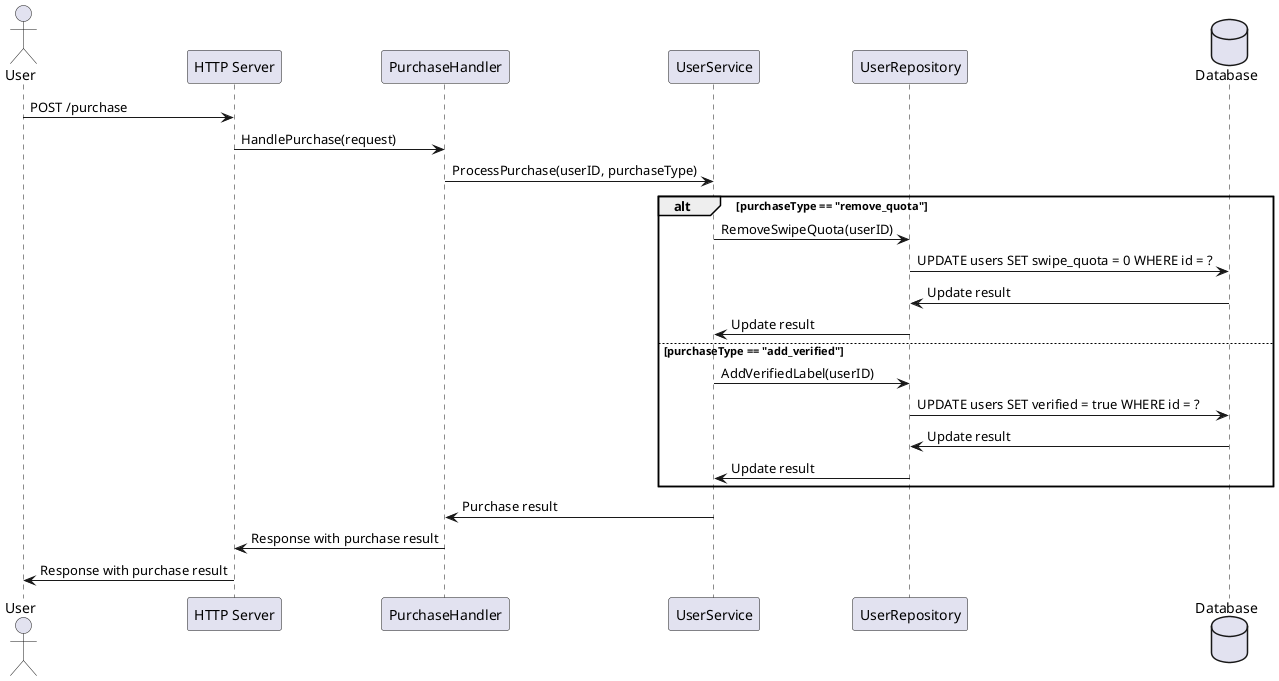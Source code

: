 @startuml
actor User
participant "HTTP Server" as HttpServer
participant "PurchaseHandler" as PurchaseHandler
participant "UserService" as UserService
participant "UserRepository" as UserRepository
database "Database" as Database

User -> HttpServer: POST /purchase
HttpServer -> PurchaseHandler: HandlePurchase(request)
PurchaseHandler -> UserService: ProcessPurchase(userID, purchaseType)
alt purchaseType == "remove_quota"
    UserService -> UserRepository: RemoveSwipeQuota(userID)
    UserRepository -> Database: UPDATE users SET swipe_quota = 0 WHERE id = ?
    Database -> UserRepository: Update result
    UserRepository -> UserService: Update result
else purchaseType == "add_verified"
    UserService -> UserRepository: AddVerifiedLabel(userID)
    UserRepository -> Database: UPDATE users SET verified = true WHERE id = ?
    Database -> UserRepository: Update result
    UserRepository -> UserService: Update result
end
UserService -> PurchaseHandler: Purchase result
PurchaseHandler -> HttpServer: Response with purchase result
HttpServer -> User: Response with purchase result
@enduml